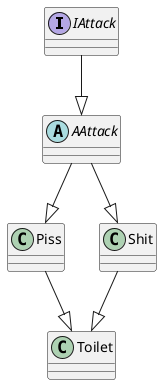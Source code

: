 @startuml
interface IAttack {

}

abstract class AAttack {
}

class Piss {

}

class Shit {
}

class Toilet {
}

IAttack --|> AAttack
AAttack --|>  Piss
AAttack --|>  Shit
Piss --|> Toilet
Shit --|> Toilet
@enduml